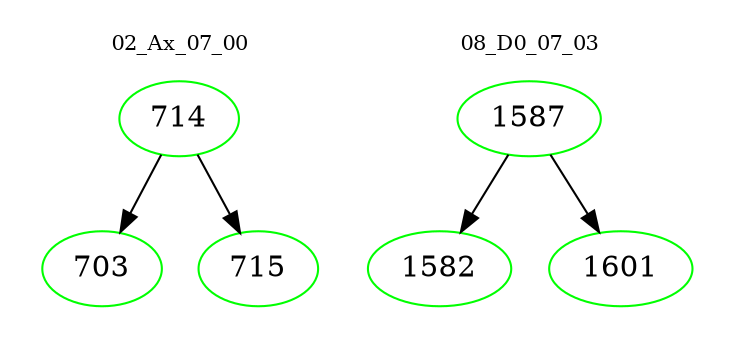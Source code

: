 digraph{
subgraph cluster_0 {
color = white
label = "02_Ax_07_00";
fontsize=10;
T0_714 [label="714", color="green"]
T0_714 -> T0_703 [color="black"]
T0_703 [label="703", color="green"]
T0_714 -> T0_715 [color="black"]
T0_715 [label="715", color="green"]
}
subgraph cluster_1 {
color = white
label = "08_D0_07_03";
fontsize=10;
T1_1587 [label="1587", color="green"]
T1_1587 -> T1_1582 [color="black"]
T1_1582 [label="1582", color="green"]
T1_1587 -> T1_1601 [color="black"]
T1_1601 [label="1601", color="green"]
}
}
